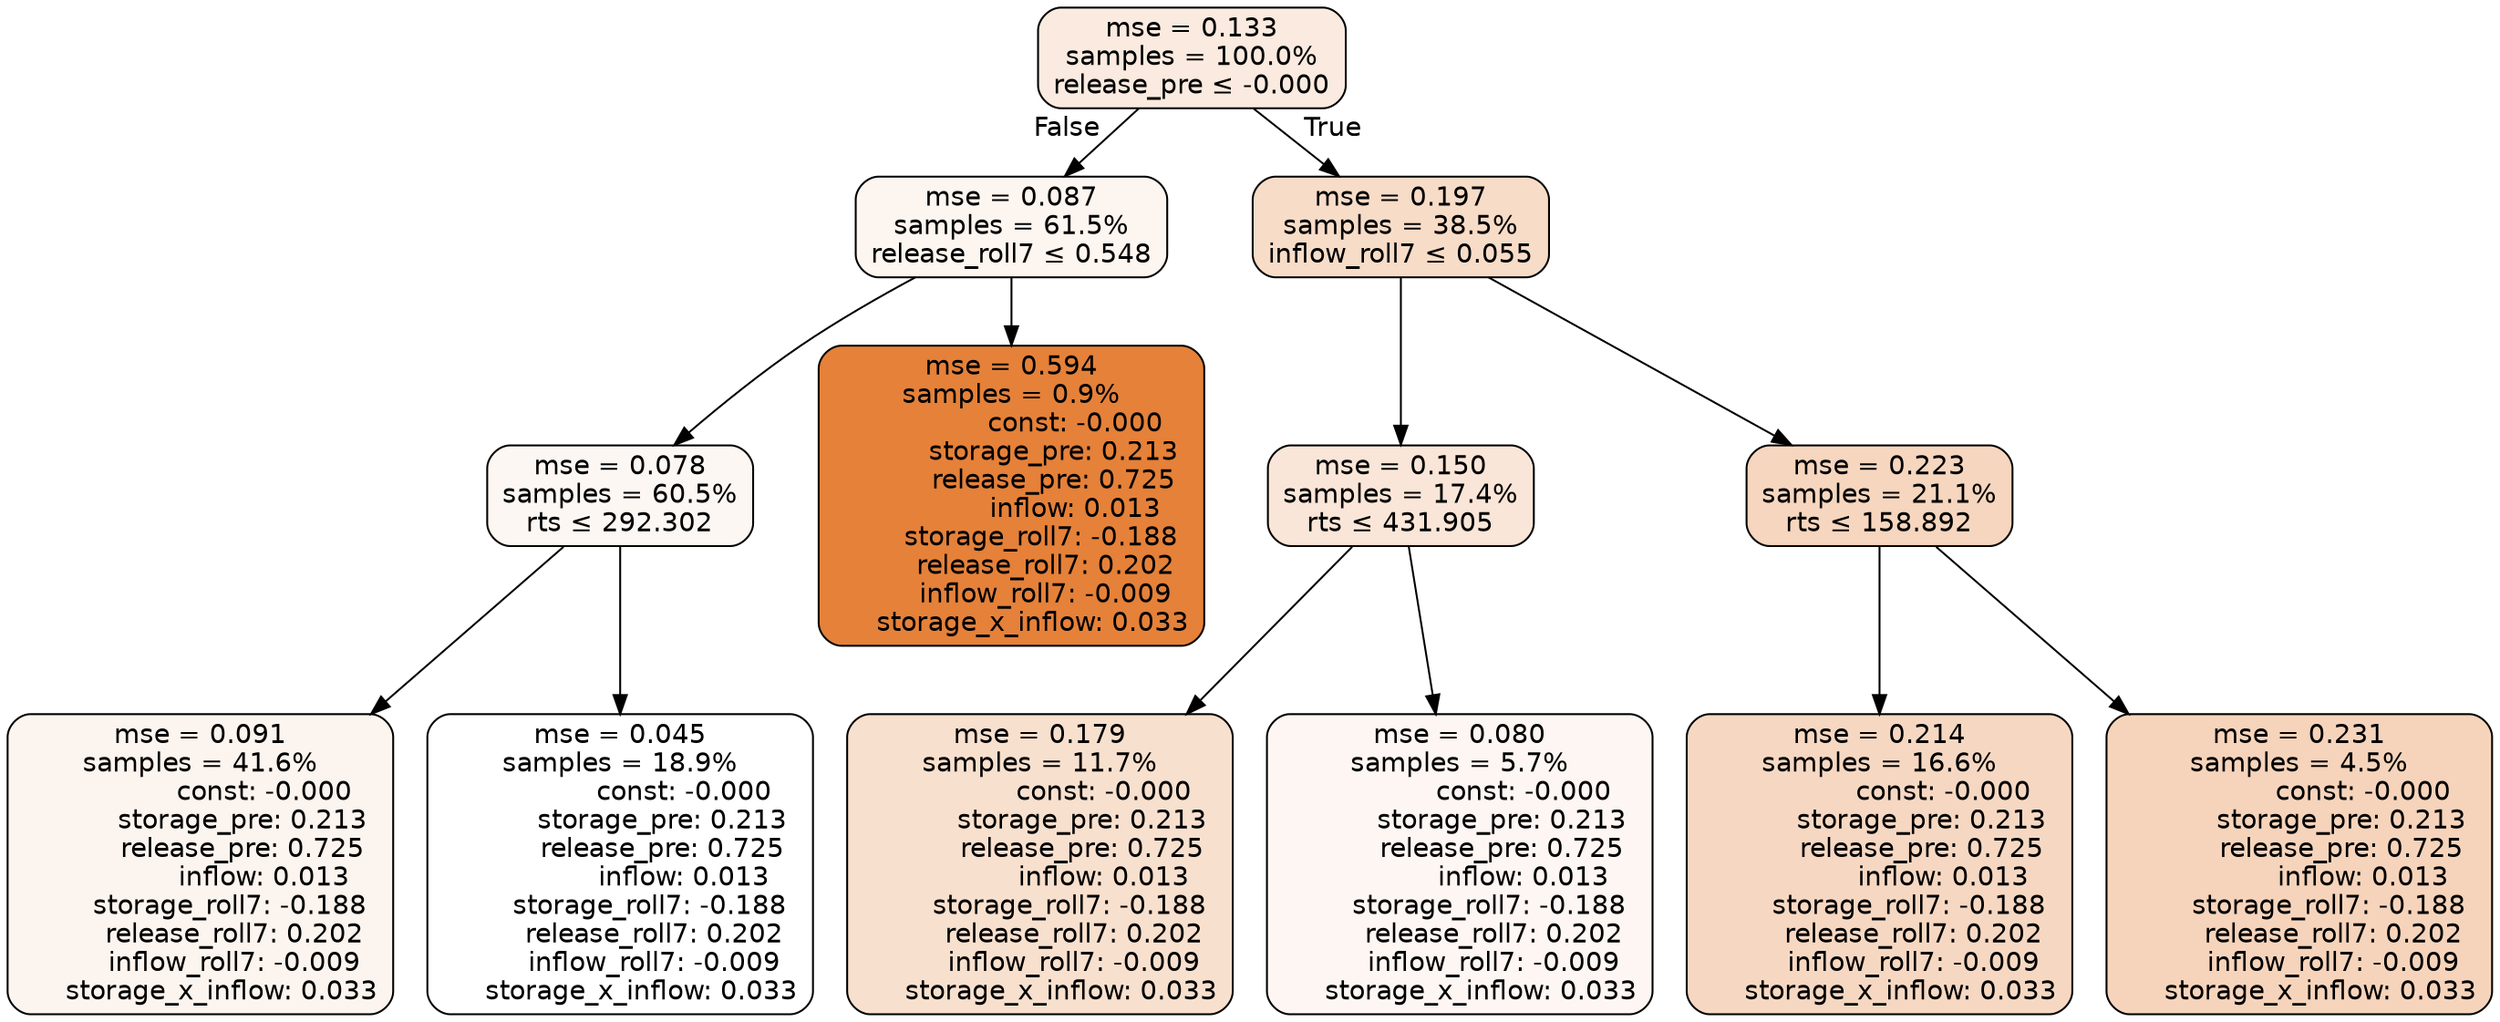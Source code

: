 digraph tree {
node [shape=rectangle, style="filled, rounded", color="black", fontname=helvetica] ;
edge [fontname=helvetica] ;
	"0" [label="mse = 0.133
samples = 100.0%
release_pre &le; -0.000", fillcolor="#faeadf"]
	"1" [label="mse = 0.087
samples = 61.5%
release_roll7 &le; 0.548", fillcolor="#fdf5ef"]
	"2" [label="mse = 0.078
samples = 60.5%
rts &le; 292.302", fillcolor="#fdf7f3"]
	"3" [label="mse = 0.091
samples = 41.6%
               const: -0.000
          storage_pre: 0.213
          release_pre: 0.725
               inflow: 0.013
       storage_roll7: -0.188
        release_roll7: 0.202
        inflow_roll7: -0.009
     storage_x_inflow: 0.033", fillcolor="#fcf4ee"]
	"4" [label="mse = 0.045
samples = 18.9%
               const: -0.000
          storage_pre: 0.213
          release_pre: 0.725
               inflow: 0.013
       storage_roll7: -0.188
        release_roll7: 0.202
        inflow_roll7: -0.009
     storage_x_inflow: 0.033", fillcolor="#ffffff"]
	"5" [label="mse = 0.594
samples = 0.9%
               const: -0.000
          storage_pre: 0.213
          release_pre: 0.725
               inflow: 0.013
       storage_roll7: -0.188
        release_roll7: 0.202
        inflow_roll7: -0.009
     storage_x_inflow: 0.033", fillcolor="#e58139"]
	"6" [label="mse = 0.197
samples = 38.5%
inflow_roll7 &le; 0.055", fillcolor="#f7dcc8"]
	"7" [label="mse = 0.150
samples = 17.4%
rts &le; 431.905", fillcolor="#fae6d8"]
	"8" [label="mse = 0.179
samples = 11.7%
               const: -0.000
          storage_pre: 0.213
          release_pre: 0.725
               inflow: 0.013
       storage_roll7: -0.188
        release_roll7: 0.202
        inflow_roll7: -0.009
     storage_x_inflow: 0.033", fillcolor="#f8e0ce"]
	"9" [label="mse = 0.080
samples = 5.7%
               const: -0.000
          storage_pre: 0.213
          release_pre: 0.725
               inflow: 0.013
       storage_roll7: -0.188
        release_roll7: 0.202
        inflow_roll7: -0.009
     storage_x_inflow: 0.033", fillcolor="#fdf6f2"]
	"10" [label="mse = 0.223
samples = 21.1%
rts &le; 158.892", fillcolor="#f6d6be"]
	"11" [label="mse = 0.214
samples = 16.6%
               const: -0.000
          storage_pre: 0.213
          release_pre: 0.725
               inflow: 0.013
       storage_roll7: -0.188
        release_roll7: 0.202
        inflow_roll7: -0.009
     storage_x_inflow: 0.033", fillcolor="#f6d8c2"]
	"12" [label="mse = 0.231
samples = 4.5%
               const: -0.000
          storage_pre: 0.213
          release_pre: 0.725
               inflow: 0.013
       storage_roll7: -0.188
        release_roll7: 0.202
        inflow_roll7: -0.009
     storage_x_inflow: 0.033", fillcolor="#f6d4bb"]

	"0" -> "1" [labeldistance=2.5, labelangle=45, headlabel="False"]
	"1" -> "2"
	"2" -> "3"
	"2" -> "4"
	"1" -> "5"
	"0" -> "6" [labeldistance=2.5, labelangle=-45, headlabel="True"]
	"6" -> "7"
	"7" -> "8"
	"7" -> "9"
	"6" -> "10"
	"10" -> "11"
	"10" -> "12"
}